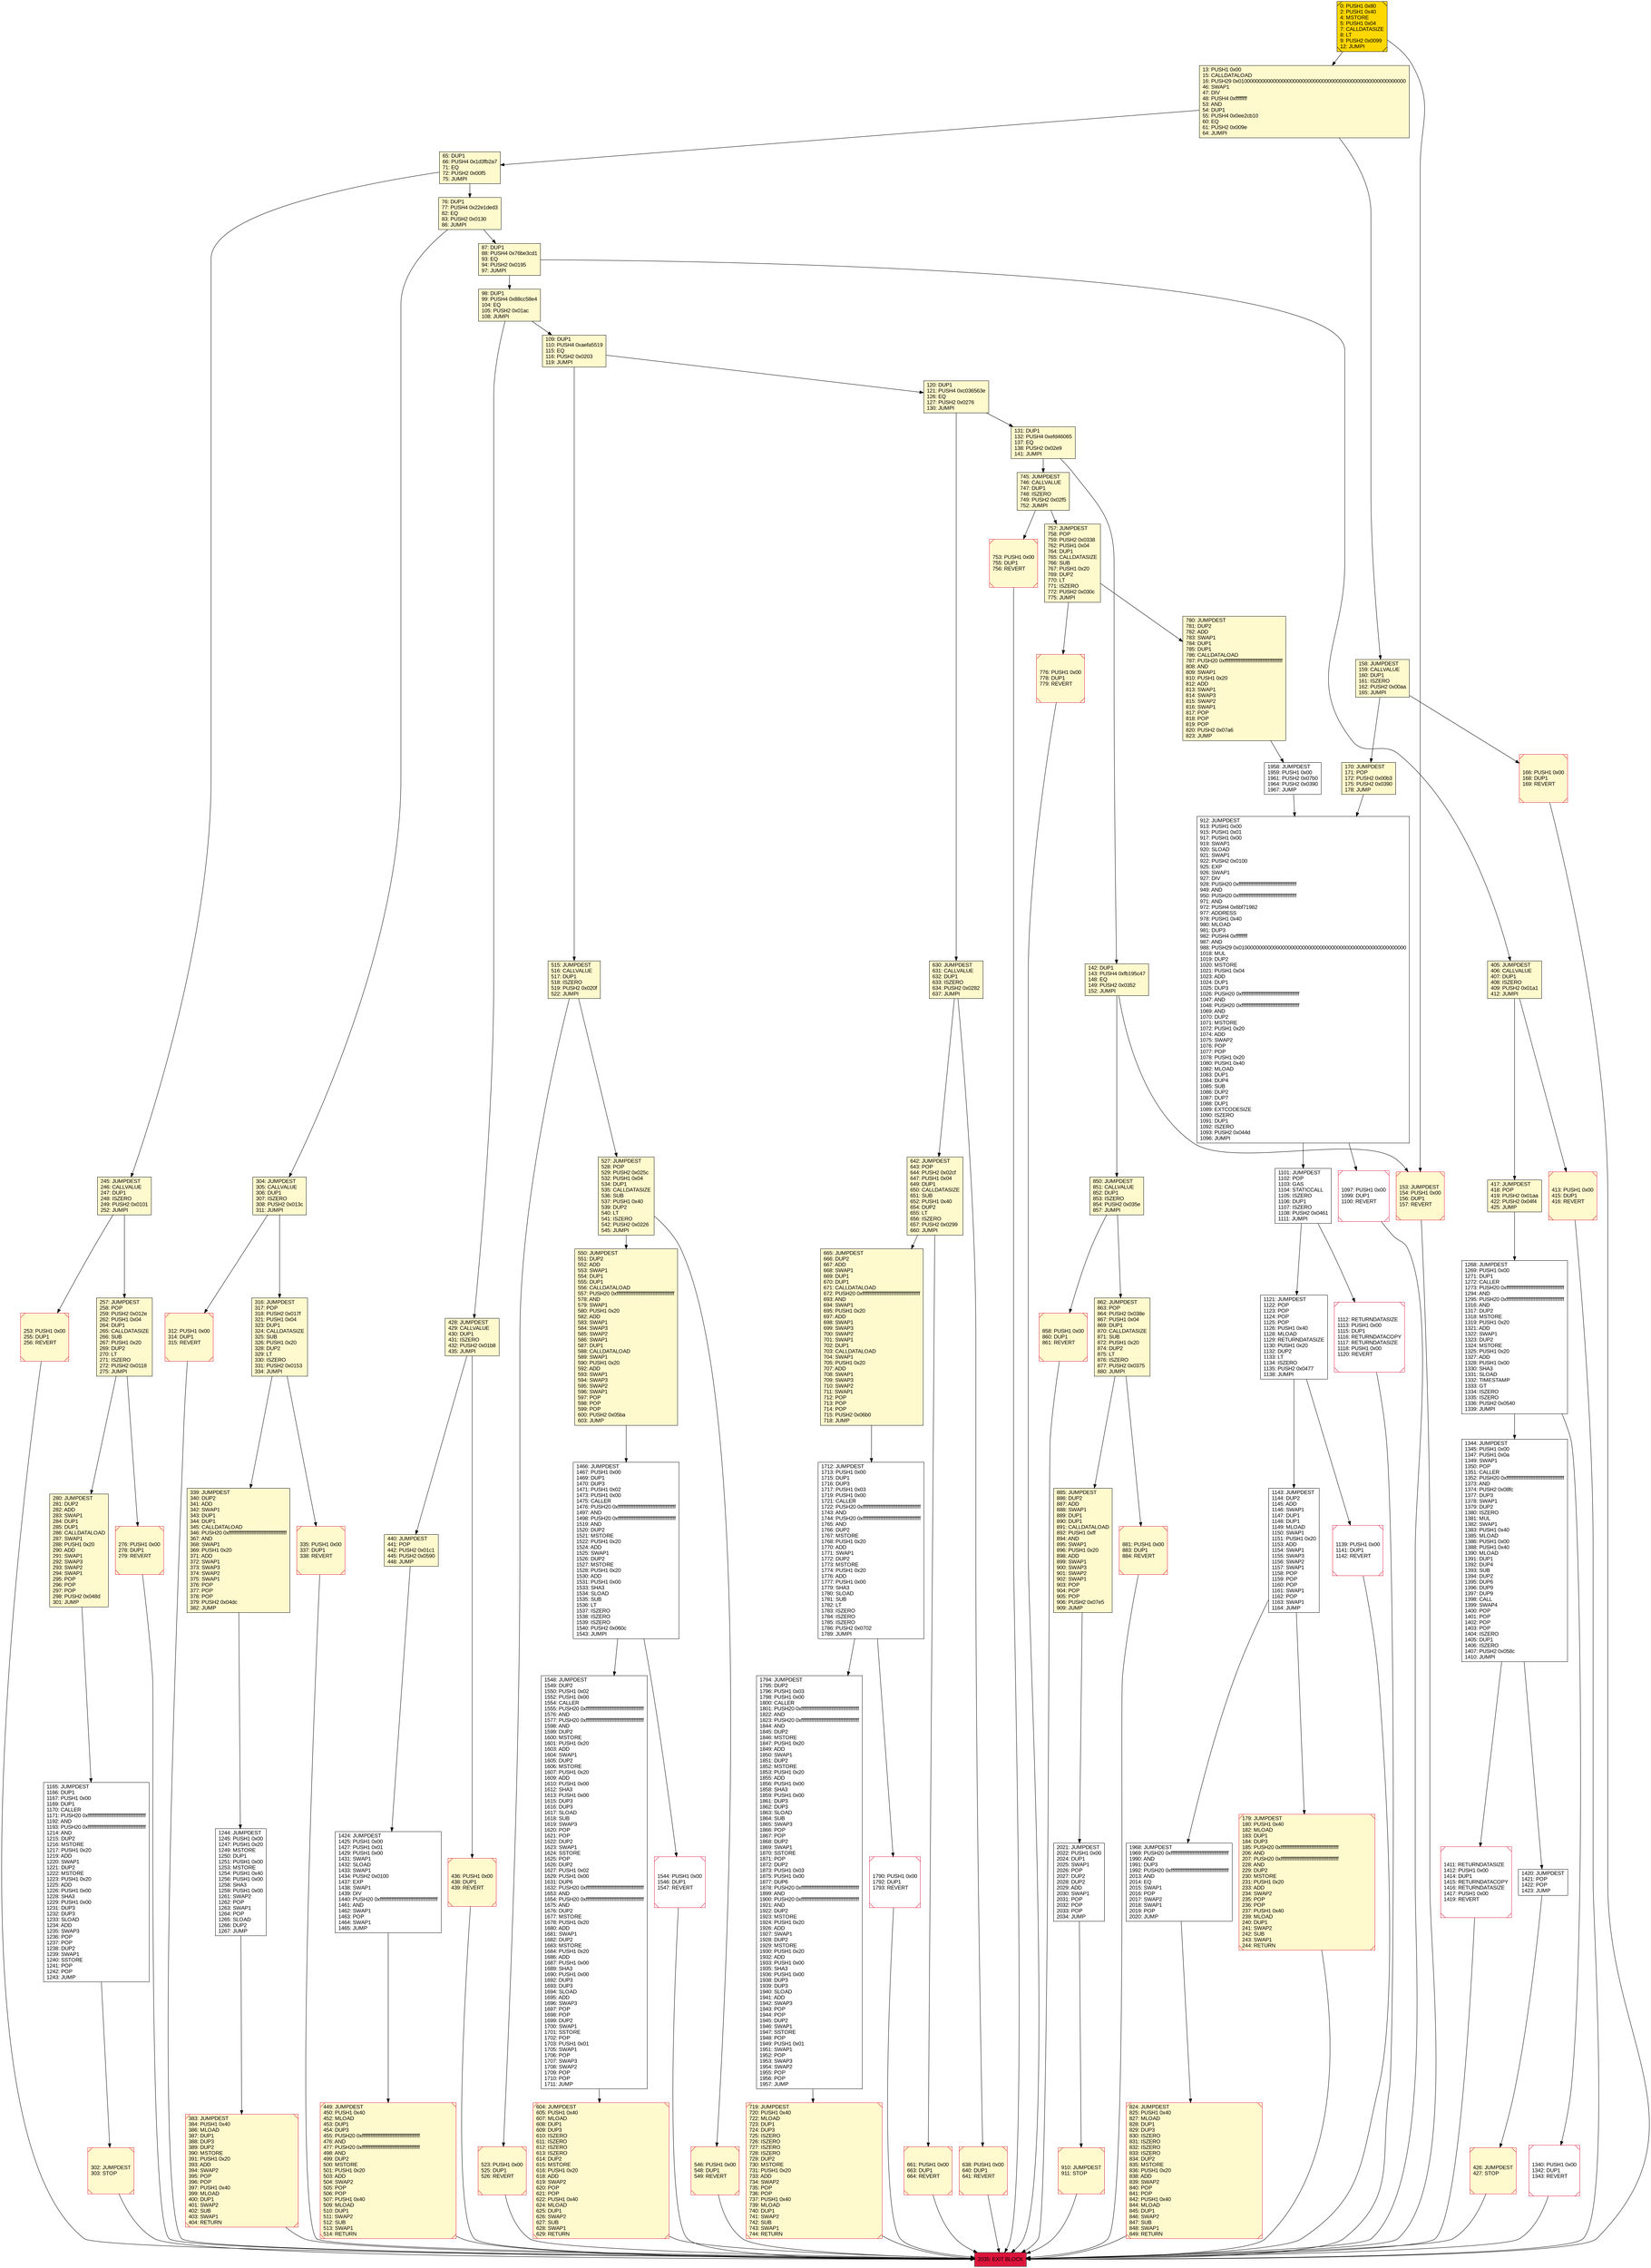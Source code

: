 digraph G {
bgcolor=transparent rankdir=UD;
node [shape=box style=filled color=black fillcolor=white fontname=arial fontcolor=black];
131 [label="131: DUP1\l132: PUSH4 0xefd46065\l137: EQ\l138: PUSH2 0x02e9\l141: JUMPI\l" fillcolor=lemonchiffon ];
316 [label="316: JUMPDEST\l317: POP\l318: PUSH2 0x017f\l321: PUSH1 0x04\l323: DUP1\l324: CALLDATASIZE\l325: SUB\l326: PUSH1 0x20\l328: DUP2\l329: LT\l330: ISZERO\l331: PUSH2 0x0153\l334: JUMPI\l" fillcolor=lemonchiffon ];
170 [label="170: JUMPDEST\l171: POP\l172: PUSH2 0x00b3\l175: PUSH2 0x0390\l178: JUMP\l" fillcolor=lemonchiffon ];
550 [label="550: JUMPDEST\l551: DUP2\l552: ADD\l553: SWAP1\l554: DUP1\l555: DUP1\l556: CALLDATALOAD\l557: PUSH20 0xffffffffffffffffffffffffffffffffffffffff\l578: AND\l579: SWAP1\l580: PUSH1 0x20\l582: ADD\l583: SWAP1\l584: SWAP3\l585: SWAP2\l586: SWAP1\l587: DUP1\l588: CALLDATALOAD\l589: SWAP1\l590: PUSH1 0x20\l592: ADD\l593: SWAP1\l594: SWAP3\l595: SWAP2\l596: SWAP1\l597: POP\l598: POP\l599: POP\l600: PUSH2 0x05ba\l603: JUMP\l" fillcolor=lemonchiffon ];
546 [label="546: PUSH1 0x00\l548: DUP1\l549: REVERT\l" fillcolor=lemonchiffon shape=Msquare color=crimson ];
824 [label="824: JUMPDEST\l825: PUSH1 0x40\l827: MLOAD\l828: DUP1\l829: DUP3\l830: ISZERO\l831: ISZERO\l832: ISZERO\l833: ISZERO\l834: DUP2\l835: MSTORE\l836: PUSH1 0x20\l838: ADD\l839: SWAP2\l840: POP\l841: POP\l842: PUSH1 0x40\l844: MLOAD\l845: DUP1\l846: SWAP2\l847: SUB\l848: SWAP1\l849: RETURN\l" fillcolor=lemonchiffon shape=Msquare color=crimson ];
280 [label="280: JUMPDEST\l281: DUP2\l282: ADD\l283: SWAP1\l284: DUP1\l285: DUP1\l286: CALLDATALOAD\l287: SWAP1\l288: PUSH1 0x20\l290: ADD\l291: SWAP1\l292: SWAP3\l293: SWAP2\l294: SWAP1\l295: POP\l296: POP\l297: POP\l298: PUSH2 0x048d\l301: JUMP\l" fillcolor=lemonchiffon ];
166 [label="166: PUSH1 0x00\l168: DUP1\l169: REVERT\l" fillcolor=lemonchiffon shape=Msquare color=crimson ];
1244 [label="1244: JUMPDEST\l1245: PUSH1 0x00\l1247: PUSH1 0x20\l1249: MSTORE\l1250: DUP1\l1251: PUSH1 0x00\l1253: MSTORE\l1254: PUSH1 0x40\l1256: PUSH1 0x00\l1258: SHA3\l1259: PUSH1 0x00\l1261: SWAP2\l1262: POP\l1263: SWAP1\l1264: POP\l1265: SLOAD\l1266: DUP2\l1267: JUMP\l" ];
65 [label="65: DUP1\l66: PUSH4 0x1d3fb2a7\l71: EQ\l72: PUSH2 0x00f5\l75: JUMPI\l" fillcolor=lemonchiffon ];
1548 [label="1548: JUMPDEST\l1549: DUP2\l1550: PUSH1 0x02\l1552: PUSH1 0x00\l1554: CALLER\l1555: PUSH20 0xffffffffffffffffffffffffffffffffffffffff\l1576: AND\l1577: PUSH20 0xffffffffffffffffffffffffffffffffffffffff\l1598: AND\l1599: DUP2\l1600: MSTORE\l1601: PUSH1 0x20\l1603: ADD\l1604: SWAP1\l1605: DUP2\l1606: MSTORE\l1607: PUSH1 0x20\l1609: ADD\l1610: PUSH1 0x00\l1612: SHA3\l1613: PUSH1 0x00\l1615: DUP3\l1616: DUP3\l1617: SLOAD\l1618: SUB\l1619: SWAP3\l1620: POP\l1621: POP\l1622: DUP2\l1623: SWAP1\l1624: SSTORE\l1625: POP\l1626: DUP2\l1627: PUSH1 0x02\l1629: PUSH1 0x00\l1631: DUP6\l1632: PUSH20 0xffffffffffffffffffffffffffffffffffffffff\l1653: AND\l1654: PUSH20 0xffffffffffffffffffffffffffffffffffffffff\l1675: AND\l1676: DUP2\l1677: MSTORE\l1678: PUSH1 0x20\l1680: ADD\l1681: SWAP1\l1682: DUP2\l1683: MSTORE\l1684: PUSH1 0x20\l1686: ADD\l1687: PUSH1 0x00\l1689: SHA3\l1690: PUSH1 0x00\l1692: DUP3\l1693: DUP3\l1694: SLOAD\l1695: ADD\l1696: SWAP3\l1697: POP\l1698: POP\l1699: DUP2\l1700: SWAP1\l1701: SSTORE\l1702: POP\l1703: PUSH1 0x01\l1705: SWAP1\l1706: POP\l1707: SWAP3\l1708: SWAP2\l1709: POP\l1710: POP\l1711: JUMP\l" ];
339 [label="339: JUMPDEST\l340: DUP2\l341: ADD\l342: SWAP1\l343: DUP1\l344: DUP1\l345: CALLDATALOAD\l346: PUSH20 0xffffffffffffffffffffffffffffffffffffffff\l367: AND\l368: SWAP1\l369: PUSH1 0x20\l371: ADD\l372: SWAP1\l373: SWAP3\l374: SWAP2\l375: SWAP1\l376: POP\l377: POP\l378: POP\l379: PUSH2 0x04dc\l382: JUMP\l" fillcolor=lemonchiffon ];
1143 [label="1143: JUMPDEST\l1144: DUP2\l1145: ADD\l1146: SWAP1\l1147: DUP1\l1148: DUP1\l1149: MLOAD\l1150: SWAP1\l1151: PUSH1 0x20\l1153: ADD\l1154: SWAP1\l1155: SWAP3\l1156: SWAP2\l1157: SWAP1\l1158: POP\l1159: POP\l1160: POP\l1161: SWAP1\l1162: POP\l1163: SWAP1\l1164: JUMP\l" ];
142 [label="142: DUP1\l143: PUSH4 0xfb195c47\l148: EQ\l149: PUSH2 0x0352\l152: JUMPI\l" fillcolor=lemonchiffon ];
1958 [label="1958: JUMPDEST\l1959: PUSH1 0x00\l1961: PUSH2 0x07b0\l1964: PUSH2 0x0390\l1967: JUMP\l" ];
449 [label="449: JUMPDEST\l450: PUSH1 0x40\l452: MLOAD\l453: DUP1\l454: DUP3\l455: PUSH20 0xffffffffffffffffffffffffffffffffffffffff\l476: AND\l477: PUSH20 0xffffffffffffffffffffffffffffffffffffffff\l498: AND\l499: DUP2\l500: MSTORE\l501: PUSH1 0x20\l503: ADD\l504: SWAP2\l505: POP\l506: POP\l507: PUSH1 0x40\l509: MLOAD\l510: DUP1\l511: SWAP2\l512: SUB\l513: SWAP1\l514: RETURN\l" fillcolor=lemonchiffon shape=Msquare color=crimson ];
436 [label="436: PUSH1 0x00\l438: DUP1\l439: REVERT\l" fillcolor=lemonchiffon shape=Msquare color=crimson ];
1411 [label="1411: RETURNDATASIZE\l1412: PUSH1 0x00\l1414: DUP1\l1415: RETURNDATACOPY\l1416: RETURNDATASIZE\l1417: PUSH1 0x00\l1419: REVERT\l" shape=Msquare color=crimson ];
158 [label="158: JUMPDEST\l159: CALLVALUE\l160: DUP1\l161: ISZERO\l162: PUSH2 0x00aa\l165: JUMPI\l" fillcolor=lemonchiffon ];
912 [label="912: JUMPDEST\l913: PUSH1 0x00\l915: PUSH1 0x01\l917: PUSH1 0x00\l919: SWAP1\l920: SLOAD\l921: SWAP1\l922: PUSH2 0x0100\l925: EXP\l926: SWAP1\l927: DIV\l928: PUSH20 0xffffffffffffffffffffffffffffffffffffffff\l949: AND\l950: PUSH20 0xffffffffffffffffffffffffffffffffffffffff\l971: AND\l972: PUSH4 0x6bf71982\l977: ADDRESS\l978: PUSH1 0x40\l980: MLOAD\l981: DUP3\l982: PUSH4 0xffffffff\l987: AND\l988: PUSH29 0x0100000000000000000000000000000000000000000000000000000000\l1018: MUL\l1019: DUP2\l1020: MSTORE\l1021: PUSH1 0x04\l1023: ADD\l1024: DUP1\l1025: DUP3\l1026: PUSH20 0xffffffffffffffffffffffffffffffffffffffff\l1047: AND\l1048: PUSH20 0xffffffffffffffffffffffffffffffffffffffff\l1069: AND\l1070: DUP2\l1071: MSTORE\l1072: PUSH1 0x20\l1074: ADD\l1075: SWAP2\l1076: POP\l1077: POP\l1078: PUSH1 0x20\l1080: PUSH1 0x40\l1082: MLOAD\l1083: DUP1\l1084: DUP4\l1085: SUB\l1086: DUP2\l1087: DUP7\l1088: DUP1\l1089: EXTCODESIZE\l1090: ISZERO\l1091: DUP1\l1092: ISZERO\l1093: PUSH2 0x044d\l1096: JUMPI\l" ];
312 [label="312: PUSH1 0x00\l314: DUP1\l315: REVERT\l" fillcolor=lemonchiffon shape=Msquare color=crimson ];
417 [label="417: JUMPDEST\l418: POP\l419: PUSH2 0x01aa\l422: PUSH2 0x04f4\l425: JUMP\l" fillcolor=lemonchiffon ];
515 [label="515: JUMPDEST\l516: CALLVALUE\l517: DUP1\l518: ISZERO\l519: PUSH2 0x020f\l522: JUMPI\l" fillcolor=lemonchiffon ];
910 [label="910: JUMPDEST\l911: STOP\l" fillcolor=lemonchiffon shape=Msquare color=crimson ];
153 [label="153: JUMPDEST\l154: PUSH1 0x00\l156: DUP1\l157: REVERT\l" fillcolor=lemonchiffon shape=Msquare color=crimson ];
630 [label="630: JUMPDEST\l631: CALLVALUE\l632: DUP1\l633: ISZERO\l634: PUSH2 0x0282\l637: JUMPI\l" fillcolor=lemonchiffon ];
1340 [label="1340: PUSH1 0x00\l1342: DUP1\l1343: REVERT\l" shape=Msquare color=crimson ];
1794 [label="1794: JUMPDEST\l1795: DUP2\l1796: PUSH1 0x03\l1798: PUSH1 0x00\l1800: CALLER\l1801: PUSH20 0xffffffffffffffffffffffffffffffffffffffff\l1822: AND\l1823: PUSH20 0xffffffffffffffffffffffffffffffffffffffff\l1844: AND\l1845: DUP2\l1846: MSTORE\l1847: PUSH1 0x20\l1849: ADD\l1850: SWAP1\l1851: DUP2\l1852: MSTORE\l1853: PUSH1 0x20\l1855: ADD\l1856: PUSH1 0x00\l1858: SHA3\l1859: PUSH1 0x00\l1861: DUP3\l1862: DUP3\l1863: SLOAD\l1864: SUB\l1865: SWAP3\l1866: POP\l1867: POP\l1868: DUP2\l1869: SWAP1\l1870: SSTORE\l1871: POP\l1872: DUP2\l1873: PUSH1 0x03\l1875: PUSH1 0x00\l1877: DUP6\l1878: PUSH20 0xffffffffffffffffffffffffffffffffffffffff\l1899: AND\l1900: PUSH20 0xffffffffffffffffffffffffffffffffffffffff\l1921: AND\l1922: DUP2\l1923: MSTORE\l1924: PUSH1 0x20\l1926: ADD\l1927: SWAP1\l1928: DUP2\l1929: MSTORE\l1930: PUSH1 0x20\l1932: ADD\l1933: PUSH1 0x00\l1935: SHA3\l1936: PUSH1 0x00\l1938: DUP3\l1939: DUP3\l1940: SLOAD\l1941: ADD\l1942: SWAP3\l1943: POP\l1944: POP\l1945: DUP2\l1946: SWAP1\l1947: SSTORE\l1948: POP\l1949: PUSH1 0x01\l1951: SWAP1\l1952: POP\l1953: SWAP3\l1954: SWAP2\l1955: POP\l1956: POP\l1957: JUMP\l" ];
1712 [label="1712: JUMPDEST\l1713: PUSH1 0x00\l1715: DUP1\l1716: DUP3\l1717: PUSH1 0x03\l1719: PUSH1 0x00\l1721: CALLER\l1722: PUSH20 0xffffffffffffffffffffffffffffffffffffffff\l1743: AND\l1744: PUSH20 0xffffffffffffffffffffffffffffffffffffffff\l1765: AND\l1766: DUP2\l1767: MSTORE\l1768: PUSH1 0x20\l1770: ADD\l1771: SWAP1\l1772: DUP2\l1773: MSTORE\l1774: PUSH1 0x20\l1776: ADD\l1777: PUSH1 0x00\l1779: SHA3\l1780: SLOAD\l1781: SUB\l1782: LT\l1783: ISZERO\l1784: ISZERO\l1785: ISZERO\l1786: PUSH2 0x0702\l1789: JUMPI\l" ];
776 [label="776: PUSH1 0x00\l778: DUP1\l779: REVERT\l" fillcolor=lemonchiffon shape=Msquare color=crimson ];
1544 [label="1544: PUSH1 0x00\l1546: DUP1\l1547: REVERT\l" shape=Msquare color=crimson ];
523 [label="523: PUSH1 0x00\l525: DUP1\l526: REVERT\l" fillcolor=lemonchiffon shape=Msquare color=crimson ];
245 [label="245: JUMPDEST\l246: CALLVALUE\l247: DUP1\l248: ISZERO\l249: PUSH2 0x0101\l252: JUMPI\l" fillcolor=lemonchiffon ];
13 [label="13: PUSH1 0x00\l15: CALLDATALOAD\l16: PUSH29 0x0100000000000000000000000000000000000000000000000000000000\l46: SWAP1\l47: DIV\l48: PUSH4 0xffffffff\l53: AND\l54: DUP1\l55: PUSH4 0x0ee2cb10\l60: EQ\l61: PUSH2 0x009e\l64: JUMPI\l" fillcolor=lemonchiffon ];
98 [label="98: DUP1\l99: PUSH4 0x88cc58e4\l104: EQ\l105: PUSH2 0x01ac\l108: JUMPI\l" fillcolor=lemonchiffon ];
862 [label="862: JUMPDEST\l863: POP\l864: PUSH2 0x038e\l867: PUSH1 0x04\l869: DUP1\l870: CALLDATASIZE\l871: SUB\l872: PUSH1 0x20\l874: DUP2\l875: LT\l876: ISZERO\l877: PUSH2 0x0375\l880: JUMPI\l" fillcolor=lemonchiffon ];
304 [label="304: JUMPDEST\l305: CALLVALUE\l306: DUP1\l307: ISZERO\l308: PUSH2 0x013c\l311: JUMPI\l" fillcolor=lemonchiffon ];
661 [label="661: PUSH1 0x00\l663: DUP1\l664: REVERT\l" fillcolor=lemonchiffon shape=Msquare color=crimson ];
120 [label="120: DUP1\l121: PUSH4 0xc036563e\l126: EQ\l127: PUSH2 0x0276\l130: JUMPI\l" fillcolor=lemonchiffon ];
276 [label="276: PUSH1 0x00\l278: DUP1\l279: REVERT\l" fillcolor=lemonchiffon shape=Msquare color=crimson ];
2021 [label="2021: JUMPDEST\l2022: PUSH1 0x00\l2024: DUP1\l2025: SWAP1\l2026: POP\l2027: DUP2\l2028: DUP2\l2029: ADD\l2030: SWAP1\l2031: POP\l2032: POP\l2033: POP\l2034: JUMP\l" ];
302 [label="302: JUMPDEST\l303: STOP\l" fillcolor=lemonchiffon shape=Msquare color=crimson ];
0 [label="0: PUSH1 0x80\l2: PUSH1 0x40\l4: MSTORE\l5: PUSH1 0x04\l7: CALLDATASIZE\l8: LT\l9: PUSH2 0x0099\l12: JUMPI\l" fillcolor=lemonchiffon shape=Msquare fillcolor=gold ];
413 [label="413: PUSH1 0x00\l415: DUP1\l416: REVERT\l" fillcolor=lemonchiffon shape=Msquare color=crimson ];
426 [label="426: JUMPDEST\l427: STOP\l" fillcolor=lemonchiffon shape=Msquare color=crimson ];
257 [label="257: JUMPDEST\l258: POP\l259: PUSH2 0x012e\l262: PUSH1 0x04\l264: DUP1\l265: CALLDATASIZE\l266: SUB\l267: PUSH1 0x20\l269: DUP2\l270: LT\l271: ISZERO\l272: PUSH2 0x0118\l275: JUMPI\l" fillcolor=lemonchiffon ];
109 [label="109: DUP1\l110: PUSH4 0xaefa5519\l115: EQ\l116: PUSH2 0x0203\l119: JUMPI\l" fillcolor=lemonchiffon ];
405 [label="405: JUMPDEST\l406: CALLVALUE\l407: DUP1\l408: ISZERO\l409: PUSH2 0x01a1\l412: JUMPI\l" fillcolor=lemonchiffon ];
1112 [label="1112: RETURNDATASIZE\l1113: PUSH1 0x00\l1115: DUP1\l1116: RETURNDATACOPY\l1117: RETURNDATASIZE\l1118: PUSH1 0x00\l1120: REVERT\l" shape=Msquare color=crimson ];
1466 [label="1466: JUMPDEST\l1467: PUSH1 0x00\l1469: DUP1\l1470: DUP3\l1471: PUSH1 0x02\l1473: PUSH1 0x00\l1475: CALLER\l1476: PUSH20 0xffffffffffffffffffffffffffffffffffffffff\l1497: AND\l1498: PUSH20 0xffffffffffffffffffffffffffffffffffffffff\l1519: AND\l1520: DUP2\l1521: MSTORE\l1522: PUSH1 0x20\l1524: ADD\l1525: SWAP1\l1526: DUP2\l1527: MSTORE\l1528: PUSH1 0x20\l1530: ADD\l1531: PUSH1 0x00\l1533: SHA3\l1534: SLOAD\l1535: SUB\l1536: LT\l1537: ISZERO\l1538: ISZERO\l1539: ISZERO\l1540: PUSH2 0x060c\l1543: JUMPI\l" ];
1420 [label="1420: JUMPDEST\l1421: POP\l1422: POP\l1423: JUMP\l" ];
383 [label="383: JUMPDEST\l384: PUSH1 0x40\l386: MLOAD\l387: DUP1\l388: DUP3\l389: DUP2\l390: MSTORE\l391: PUSH1 0x20\l393: ADD\l394: SWAP2\l395: POP\l396: POP\l397: PUSH1 0x40\l399: MLOAD\l400: DUP1\l401: SWAP2\l402: SUB\l403: SWAP1\l404: RETURN\l" fillcolor=lemonchiffon shape=Msquare color=crimson ];
745 [label="745: JUMPDEST\l746: CALLVALUE\l747: DUP1\l748: ISZERO\l749: PUSH2 0x02f5\l752: JUMPI\l" fillcolor=lemonchiffon ];
1268 [label="1268: JUMPDEST\l1269: PUSH1 0x00\l1271: DUP1\l1272: CALLER\l1273: PUSH20 0xffffffffffffffffffffffffffffffffffffffff\l1294: AND\l1295: PUSH20 0xffffffffffffffffffffffffffffffffffffffff\l1316: AND\l1317: DUP2\l1318: MSTORE\l1319: PUSH1 0x20\l1321: ADD\l1322: SWAP1\l1323: DUP2\l1324: MSTORE\l1325: PUSH1 0x20\l1327: ADD\l1328: PUSH1 0x00\l1330: SHA3\l1331: SLOAD\l1332: TIMESTAMP\l1333: GT\l1334: ISZERO\l1335: ISZERO\l1336: PUSH2 0x0540\l1339: JUMPI\l" ];
1424 [label="1424: JUMPDEST\l1425: PUSH1 0x00\l1427: PUSH1 0x01\l1429: PUSH1 0x00\l1431: SWAP1\l1432: SLOAD\l1433: SWAP1\l1434: PUSH2 0x0100\l1437: EXP\l1438: SWAP1\l1439: DIV\l1440: PUSH20 0xffffffffffffffffffffffffffffffffffffffff\l1461: AND\l1462: SWAP1\l1463: POP\l1464: SWAP1\l1465: JUMP\l" ];
753 [label="753: PUSH1 0x00\l755: DUP1\l756: REVERT\l" fillcolor=lemonchiffon shape=Msquare color=crimson ];
881 [label="881: PUSH1 0x00\l883: DUP1\l884: REVERT\l" fillcolor=lemonchiffon shape=Msquare color=crimson ];
1139 [label="1139: PUSH1 0x00\l1141: DUP1\l1142: REVERT\l" shape=Msquare color=crimson ];
1344 [label="1344: JUMPDEST\l1345: PUSH1 0x00\l1347: PUSH1 0x0a\l1349: SWAP1\l1350: POP\l1351: CALLER\l1352: PUSH20 0xffffffffffffffffffffffffffffffffffffffff\l1373: AND\l1374: PUSH2 0x08fc\l1377: DUP3\l1378: SWAP1\l1379: DUP2\l1380: ISZERO\l1381: MUL\l1382: SWAP1\l1383: PUSH1 0x40\l1385: MLOAD\l1386: PUSH1 0x00\l1388: PUSH1 0x40\l1390: MLOAD\l1391: DUP1\l1392: DUP4\l1393: SUB\l1394: DUP2\l1395: DUP6\l1396: DUP9\l1397: DUP9\l1398: CALL\l1399: SWAP4\l1400: POP\l1401: POP\l1402: POP\l1403: POP\l1404: ISZERO\l1405: DUP1\l1406: ISZERO\l1407: PUSH2 0x058c\l1410: JUMPI\l" ];
642 [label="642: JUMPDEST\l643: POP\l644: PUSH2 0x02cf\l647: PUSH1 0x04\l649: DUP1\l650: CALLDATASIZE\l651: SUB\l652: PUSH1 0x40\l654: DUP2\l655: LT\l656: ISZERO\l657: PUSH2 0x0299\l660: JUMPI\l" fillcolor=lemonchiffon ];
428 [label="428: JUMPDEST\l429: CALLVALUE\l430: DUP1\l431: ISZERO\l432: PUSH2 0x01b8\l435: JUMPI\l" fillcolor=lemonchiffon ];
253 [label="253: PUSH1 0x00\l255: DUP1\l256: REVERT\l" fillcolor=lemonchiffon shape=Msquare color=crimson ];
87 [label="87: DUP1\l88: PUSH4 0x76be3cd1\l93: EQ\l94: PUSH2 0x0195\l97: JUMPI\l" fillcolor=lemonchiffon ];
638 [label="638: PUSH1 0x00\l640: DUP1\l641: REVERT\l" fillcolor=lemonchiffon shape=Msquare color=crimson ];
1790 [label="1790: PUSH1 0x00\l1792: DUP1\l1793: REVERT\l" shape=Msquare color=crimson ];
179 [label="179: JUMPDEST\l180: PUSH1 0x40\l182: MLOAD\l183: DUP1\l184: DUP3\l185: PUSH20 0xffffffffffffffffffffffffffffffffffffffff\l206: AND\l207: PUSH20 0xffffffffffffffffffffffffffffffffffffffff\l228: AND\l229: DUP2\l230: MSTORE\l231: PUSH1 0x20\l233: ADD\l234: SWAP2\l235: POP\l236: POP\l237: PUSH1 0x40\l239: MLOAD\l240: DUP1\l241: SWAP2\l242: SUB\l243: SWAP1\l244: RETURN\l" fillcolor=lemonchiffon shape=Msquare color=crimson ];
604 [label="604: JUMPDEST\l605: PUSH1 0x40\l607: MLOAD\l608: DUP1\l609: DUP3\l610: ISZERO\l611: ISZERO\l612: ISZERO\l613: ISZERO\l614: DUP2\l615: MSTORE\l616: PUSH1 0x20\l618: ADD\l619: SWAP2\l620: POP\l621: POP\l622: PUSH1 0x40\l624: MLOAD\l625: DUP1\l626: SWAP2\l627: SUB\l628: SWAP1\l629: RETURN\l" fillcolor=lemonchiffon shape=Msquare color=crimson ];
1968 [label="1968: JUMPDEST\l1969: PUSH20 0xffffffffffffffffffffffffffffffffffffffff\l1990: AND\l1991: DUP3\l1992: PUSH20 0xffffffffffffffffffffffffffffffffffffffff\l2013: AND\l2014: EQ\l2015: SWAP1\l2016: POP\l2017: SWAP2\l2018: SWAP1\l2019: POP\l2020: JUMP\l" ];
1165 [label="1165: JUMPDEST\l1166: DUP1\l1167: PUSH1 0x00\l1169: DUP1\l1170: CALLER\l1171: PUSH20 0xffffffffffffffffffffffffffffffffffffffff\l1192: AND\l1193: PUSH20 0xffffffffffffffffffffffffffffffffffffffff\l1214: AND\l1215: DUP2\l1216: MSTORE\l1217: PUSH1 0x20\l1219: ADD\l1220: SWAP1\l1221: DUP2\l1222: MSTORE\l1223: PUSH1 0x20\l1225: ADD\l1226: PUSH1 0x00\l1228: SHA3\l1229: PUSH1 0x00\l1231: DUP3\l1232: DUP3\l1233: SLOAD\l1234: ADD\l1235: SWAP3\l1236: POP\l1237: POP\l1238: DUP2\l1239: SWAP1\l1240: SSTORE\l1241: POP\l1242: POP\l1243: JUMP\l" ];
1097 [label="1097: PUSH1 0x00\l1099: DUP1\l1100: REVERT\l" shape=Msquare color=crimson ];
1121 [label="1121: JUMPDEST\l1122: POP\l1123: POP\l1124: POP\l1125: POP\l1126: PUSH1 0x40\l1128: MLOAD\l1129: RETURNDATASIZE\l1130: PUSH1 0x20\l1132: DUP2\l1133: LT\l1134: ISZERO\l1135: PUSH2 0x0477\l1138: JUMPI\l" ];
335 [label="335: PUSH1 0x00\l337: DUP1\l338: REVERT\l" fillcolor=lemonchiffon shape=Msquare color=crimson ];
440 [label="440: JUMPDEST\l441: POP\l442: PUSH2 0x01c1\l445: PUSH2 0x0590\l448: JUMP\l" fillcolor=lemonchiffon ];
2035 [label="2035: EXIT BLOCK\l" fillcolor=crimson ];
719 [label="719: JUMPDEST\l720: PUSH1 0x40\l722: MLOAD\l723: DUP1\l724: DUP3\l725: ISZERO\l726: ISZERO\l727: ISZERO\l728: ISZERO\l729: DUP2\l730: MSTORE\l731: PUSH1 0x20\l733: ADD\l734: SWAP2\l735: POP\l736: POP\l737: PUSH1 0x40\l739: MLOAD\l740: DUP1\l741: SWAP2\l742: SUB\l743: SWAP1\l744: RETURN\l" fillcolor=lemonchiffon shape=Msquare color=crimson ];
780 [label="780: JUMPDEST\l781: DUP2\l782: ADD\l783: SWAP1\l784: DUP1\l785: DUP1\l786: CALLDATALOAD\l787: PUSH20 0xffffffffffffffffffffffffffffffffffffffff\l808: AND\l809: SWAP1\l810: PUSH1 0x20\l812: ADD\l813: SWAP1\l814: SWAP3\l815: SWAP2\l816: SWAP1\l817: POP\l818: POP\l819: POP\l820: PUSH2 0x07a6\l823: JUMP\l" fillcolor=lemonchiffon ];
885 [label="885: JUMPDEST\l886: DUP2\l887: ADD\l888: SWAP1\l889: DUP1\l890: DUP1\l891: CALLDATALOAD\l892: PUSH1 0xff\l894: AND\l895: SWAP1\l896: PUSH1 0x20\l898: ADD\l899: SWAP1\l900: SWAP3\l901: SWAP2\l902: SWAP1\l903: POP\l904: POP\l905: POP\l906: PUSH2 0x07e5\l909: JUMP\l" fillcolor=lemonchiffon ];
527 [label="527: JUMPDEST\l528: POP\l529: PUSH2 0x025c\l532: PUSH1 0x04\l534: DUP1\l535: CALLDATASIZE\l536: SUB\l537: PUSH1 0x40\l539: DUP2\l540: LT\l541: ISZERO\l542: PUSH2 0x0226\l545: JUMPI\l" fillcolor=lemonchiffon ];
665 [label="665: JUMPDEST\l666: DUP2\l667: ADD\l668: SWAP1\l669: DUP1\l670: DUP1\l671: CALLDATALOAD\l672: PUSH20 0xffffffffffffffffffffffffffffffffffffffff\l693: AND\l694: SWAP1\l695: PUSH1 0x20\l697: ADD\l698: SWAP1\l699: SWAP3\l700: SWAP2\l701: SWAP1\l702: DUP1\l703: CALLDATALOAD\l704: SWAP1\l705: PUSH1 0x20\l707: ADD\l708: SWAP1\l709: SWAP3\l710: SWAP2\l711: SWAP1\l712: POP\l713: POP\l714: POP\l715: PUSH2 0x06b0\l718: JUMP\l" fillcolor=lemonchiffon ];
1101 [label="1101: JUMPDEST\l1102: POP\l1103: GAS\l1104: STATICCALL\l1105: ISZERO\l1106: DUP1\l1107: ISZERO\l1108: PUSH2 0x0461\l1111: JUMPI\l" ];
757 [label="757: JUMPDEST\l758: POP\l759: PUSH2 0x0338\l762: PUSH1 0x04\l764: DUP1\l765: CALLDATASIZE\l766: SUB\l767: PUSH1 0x20\l769: DUP2\l770: LT\l771: ISZERO\l772: PUSH2 0x030c\l775: JUMPI\l" fillcolor=lemonchiffon ];
858 [label="858: PUSH1 0x00\l860: DUP1\l861: REVERT\l" fillcolor=lemonchiffon shape=Msquare color=crimson ];
76 [label="76: DUP1\l77: PUSH4 0x22e1ded3\l82: EQ\l83: PUSH2 0x0130\l86: JUMPI\l" fillcolor=lemonchiffon ];
850 [label="850: JUMPDEST\l851: CALLVALUE\l852: DUP1\l853: ISZERO\l854: PUSH2 0x035e\l857: JUMPI\l" fillcolor=lemonchiffon ];
719 -> 2035;
858 -> 2035;
316 -> 339;
142 -> 153;
1101 -> 1121;
179 -> 2035;
1097 -> 2035;
87 -> 405;
335 -> 2035;
745 -> 753;
1344 -> 1420;
76 -> 87;
440 -> 1424;
1139 -> 2035;
642 -> 665;
881 -> 2035;
13 -> 65;
0 -> 153;
638 -> 2035;
2021 -> 910;
515 -> 523;
120 -> 131;
1121 -> 1139;
1712 -> 1794;
383 -> 2035;
1344 -> 1411;
885 -> 2021;
630 -> 638;
276 -> 2035;
630 -> 642;
550 -> 1466;
302 -> 2035;
76 -> 304;
131 -> 745;
757 -> 776;
1165 -> 302;
417 -> 1268;
523 -> 2035;
405 -> 417;
776 -> 2035;
1544 -> 2035;
109 -> 515;
665 -> 1712;
862 -> 881;
1968 -> 824;
449 -> 2035;
912 -> 1101;
780 -> 1958;
1121 -> 1143;
312 -> 2035;
1411 -> 2035;
98 -> 109;
1794 -> 719;
280 -> 1165;
316 -> 335;
1340 -> 2035;
153 -> 2035;
1143 -> 179;
546 -> 2035;
98 -> 428;
912 -> 1097;
65 -> 76;
527 -> 550;
405 -> 413;
850 -> 858;
1958 -> 912;
257 -> 276;
339 -> 1244;
757 -> 780;
131 -> 142;
604 -> 2035;
245 -> 257;
0 -> 13;
1268 -> 1344;
158 -> 170;
170 -> 912;
158 -> 166;
65 -> 245;
753 -> 2035;
120 -> 630;
304 -> 312;
428 -> 440;
1790 -> 2035;
253 -> 2035;
1112 -> 2035;
304 -> 316;
13 -> 158;
745 -> 757;
257 -> 280;
1101 -> 1112;
1424 -> 449;
862 -> 885;
661 -> 2035;
428 -> 436;
1244 -> 383;
1466 -> 1548;
426 -> 2035;
413 -> 2035;
850 -> 862;
1268 -> 1340;
515 -> 527;
436 -> 2035;
910 -> 2035;
1548 -> 604;
1143 -> 1968;
1466 -> 1544;
142 -> 850;
642 -> 661;
87 -> 98;
109 -> 120;
166 -> 2035;
245 -> 253;
824 -> 2035;
1420 -> 426;
527 -> 546;
1712 -> 1790;
}